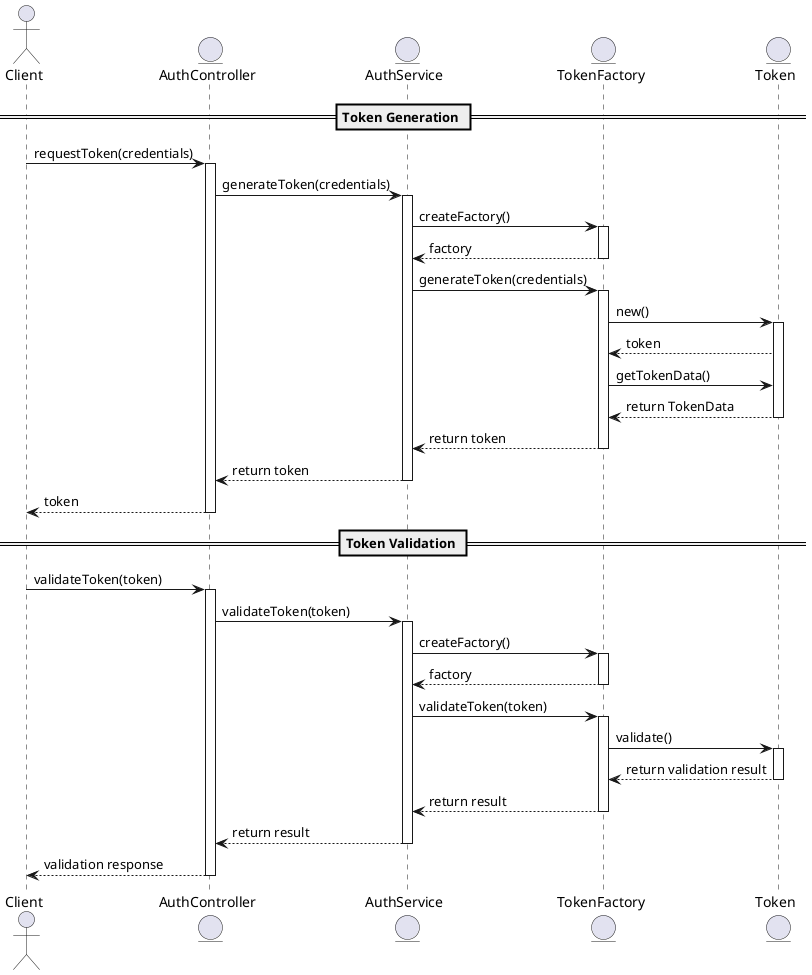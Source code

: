 @startuml
actor Client as "Client"
entity Controller as "AuthController"
entity AuthService as "AuthService"
entity TokenFactory as "TokenFactory"
entity Token as "Token"

== Token Generation ==
Client -> Controller: requestToken(credentials)
activate Controller
Controller -> AuthService: generateToken(credentials)
activate AuthService
AuthService -> TokenFactory: createFactory()
activate TokenFactory
TokenFactory --> AuthService: factory
deactivate TokenFactory
AuthService -> TokenFactory: generateToken(credentials)
activate TokenFactory
TokenFactory -> Token: new()
activate Token
Token --> TokenFactory: token
TokenFactory -> Token: getTokenData()
Token --> TokenFactory: return TokenData
deactivate Token
TokenFactory --> AuthService: return token
deactivate TokenFactory
AuthService --> Controller: return token
deactivate AuthService
Controller --> Client: token
deactivate Controller

== Token Validation ==
Client -> Controller: validateToken(token)
activate Controller
Controller -> AuthService: validateToken(token)
activate AuthService
AuthService -> TokenFactory: createFactory()
activate TokenFactory
TokenFactory --> AuthService: factory
deactivate TokenFactory
AuthService -> TokenFactory: validateToken(token)
activate TokenFactory
TokenFactory -> Token: validate()
activate Token
Token --> TokenFactory: return validation result
deactivate Token
TokenFactory --> AuthService: return result
deactivate TokenFactory
AuthService --> Controller: return result
deactivate AuthService
Controller --> Client: validation response
deactivate Controller

@enduml